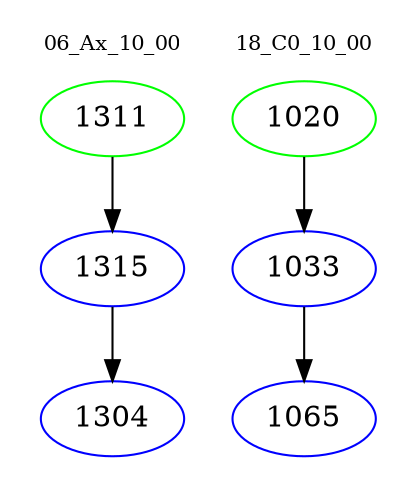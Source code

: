 digraph{
subgraph cluster_0 {
color = white
label = "06_Ax_10_00";
fontsize=10;
T0_1311 [label="1311", color="green"]
T0_1311 -> T0_1315 [color="black"]
T0_1315 [label="1315", color="blue"]
T0_1315 -> T0_1304 [color="black"]
T0_1304 [label="1304", color="blue"]
}
subgraph cluster_1 {
color = white
label = "18_C0_10_00";
fontsize=10;
T1_1020 [label="1020", color="green"]
T1_1020 -> T1_1033 [color="black"]
T1_1033 [label="1033", color="blue"]
T1_1033 -> T1_1065 [color="black"]
T1_1065 [label="1065", color="blue"]
}
}
